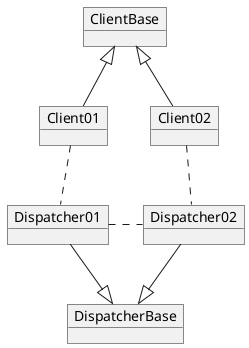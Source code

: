 
@startuml Simple
object Client01{
    
}
object Client02{

}
object ClientBase{

}
object Dispatcher01{

}
object Dispatcher02{

}
object DispatcherBase{
    
}

Client01 -up-|> ClientBase
Dispatcher01 -down-|> DispatcherBase
Dispatcher02 -down-|> DispatcherBase
Client02 -up-|> ClientBase
Client01 .down. Dispatcher01
Dispatcher01 .right. Dispatcher02
Dispatcher02 .up. Client02

@enduml

